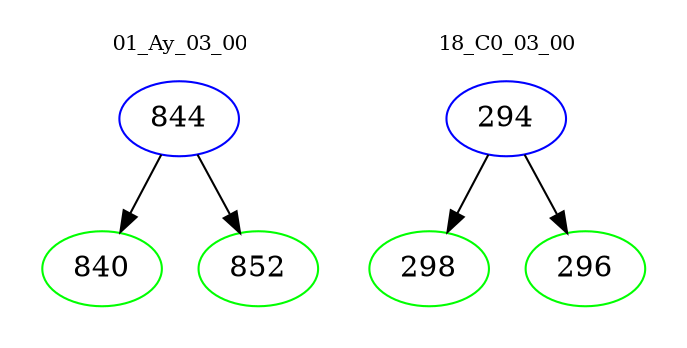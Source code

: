 digraph{
subgraph cluster_0 {
color = white
label = "01_Ay_03_00";
fontsize=10;
T0_844 [label="844", color="blue"]
T0_844 -> T0_840 [color="black"]
T0_840 [label="840", color="green"]
T0_844 -> T0_852 [color="black"]
T0_852 [label="852", color="green"]
}
subgraph cluster_1 {
color = white
label = "18_C0_03_00";
fontsize=10;
T1_294 [label="294", color="blue"]
T1_294 -> T1_298 [color="black"]
T1_298 [label="298", color="green"]
T1_294 -> T1_296 [color="black"]
T1_296 [label="296", color="green"]
}
}
